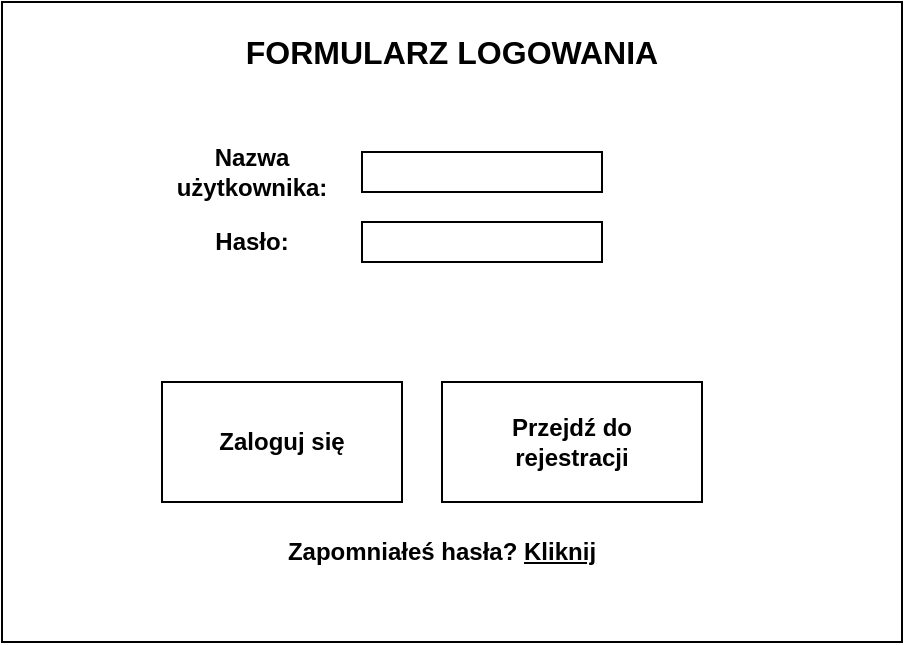 <mxfile version="24.4.13" type="device">
  <diagram name="Strona-1" id="yMfgACCVDHIE7Zv_jqYe">
    <mxGraphModel dx="1216" dy="672" grid="1" gridSize="10" guides="1" tooltips="1" connect="1" arrows="1" fold="1" page="1" pageScale="1" pageWidth="827" pageHeight="1169" math="0" shadow="0">
      <root>
        <mxCell id="0" />
        <mxCell id="1" parent="0" />
        <mxCell id="Rf-qGiCUVa9dB-T95Rlr-1" value="" style="rounded=0;whiteSpace=wrap;html=1;" parent="1" vertex="1">
          <mxGeometry x="220" y="190" width="450" height="320" as="geometry" />
        </mxCell>
        <mxCell id="Rf-qGiCUVa9dB-T95Rlr-4" value="&lt;b&gt;Nazwa użytkownika:&lt;/b&gt;" style="text;html=1;align=center;verticalAlign=middle;whiteSpace=wrap;rounded=0;" parent="1" vertex="1">
          <mxGeometry x="300" y="260" width="90" height="30" as="geometry" />
        </mxCell>
        <mxCell id="Rf-qGiCUVa9dB-T95Rlr-5" value="" style="rounded=0;whiteSpace=wrap;html=1;" parent="1" vertex="1">
          <mxGeometry x="400" y="265" width="120" height="20" as="geometry" />
        </mxCell>
        <mxCell id="Rf-qGiCUVa9dB-T95Rlr-6" style="edgeStyle=orthogonalEdgeStyle;rounded=0;orthogonalLoop=1;jettySize=auto;html=1;exitX=0.5;exitY=1;exitDx=0;exitDy=0;" parent="1" source="Rf-qGiCUVa9dB-T95Rlr-5" target="Rf-qGiCUVa9dB-T95Rlr-5" edge="1">
          <mxGeometry relative="1" as="geometry" />
        </mxCell>
        <mxCell id="Rf-qGiCUVa9dB-T95Rlr-7" value="&lt;b&gt;Hasło:&lt;/b&gt;" style="text;html=1;align=center;verticalAlign=middle;whiteSpace=wrap;rounded=0;" parent="1" vertex="1">
          <mxGeometry x="315" y="295" width="60" height="30" as="geometry" />
        </mxCell>
        <mxCell id="Rf-qGiCUVa9dB-T95Rlr-8" value="" style="rounded=0;whiteSpace=wrap;html=1;" parent="1" vertex="1">
          <mxGeometry x="400" y="300" width="120" height="20" as="geometry" />
        </mxCell>
        <mxCell id="Rf-qGiCUVa9dB-T95Rlr-10" value="" style="rounded=0;whiteSpace=wrap;html=1;" parent="1" vertex="1">
          <mxGeometry x="300" y="380" width="120" height="60" as="geometry" />
        </mxCell>
        <mxCell id="Rf-qGiCUVa9dB-T95Rlr-11" value="&lt;b&gt;Zaloguj się&lt;/b&gt;" style="text;html=1;align=center;verticalAlign=middle;whiteSpace=wrap;rounded=0;" parent="1" vertex="1">
          <mxGeometry x="320" y="395" width="80" height="30" as="geometry" />
        </mxCell>
        <mxCell id="Rf-qGiCUVa9dB-T95Rlr-12" value="" style="rounded=0;whiteSpace=wrap;html=1;" parent="1" vertex="1">
          <mxGeometry x="440" y="380" width="130" height="60" as="geometry" />
        </mxCell>
        <mxCell id="Rf-qGiCUVa9dB-T95Rlr-13" value="&lt;b&gt;Przejdź do rejestracji&lt;/b&gt;" style="text;html=1;align=center;verticalAlign=middle;whiteSpace=wrap;rounded=0;" parent="1" vertex="1">
          <mxGeometry x="465" y="395" width="80" height="30" as="geometry" />
        </mxCell>
        <mxCell id="Rf-qGiCUVa9dB-T95Rlr-15" value="&lt;b&gt;Zapomniałeś hasła? &lt;u&gt;Kliknij&lt;/u&gt;&lt;/b&gt;" style="text;html=1;align=center;verticalAlign=middle;whiteSpace=wrap;rounded=0;" parent="1" vertex="1">
          <mxGeometry x="335" y="450" width="210" height="30" as="geometry" />
        </mxCell>
        <mxCell id="D0L0UZIS3a1t42RmM3T--1" value="&lt;b&gt;&lt;font style=&quot;font-size: 16px;&quot;&gt;FORMULARZ LOGOWANIA&lt;/font&gt;&lt;/b&gt;" style="text;html=1;align=center;verticalAlign=middle;whiteSpace=wrap;rounded=0;" vertex="1" parent="1">
          <mxGeometry x="270" y="200" width="350" height="30" as="geometry" />
        </mxCell>
      </root>
    </mxGraphModel>
  </diagram>
</mxfile>
